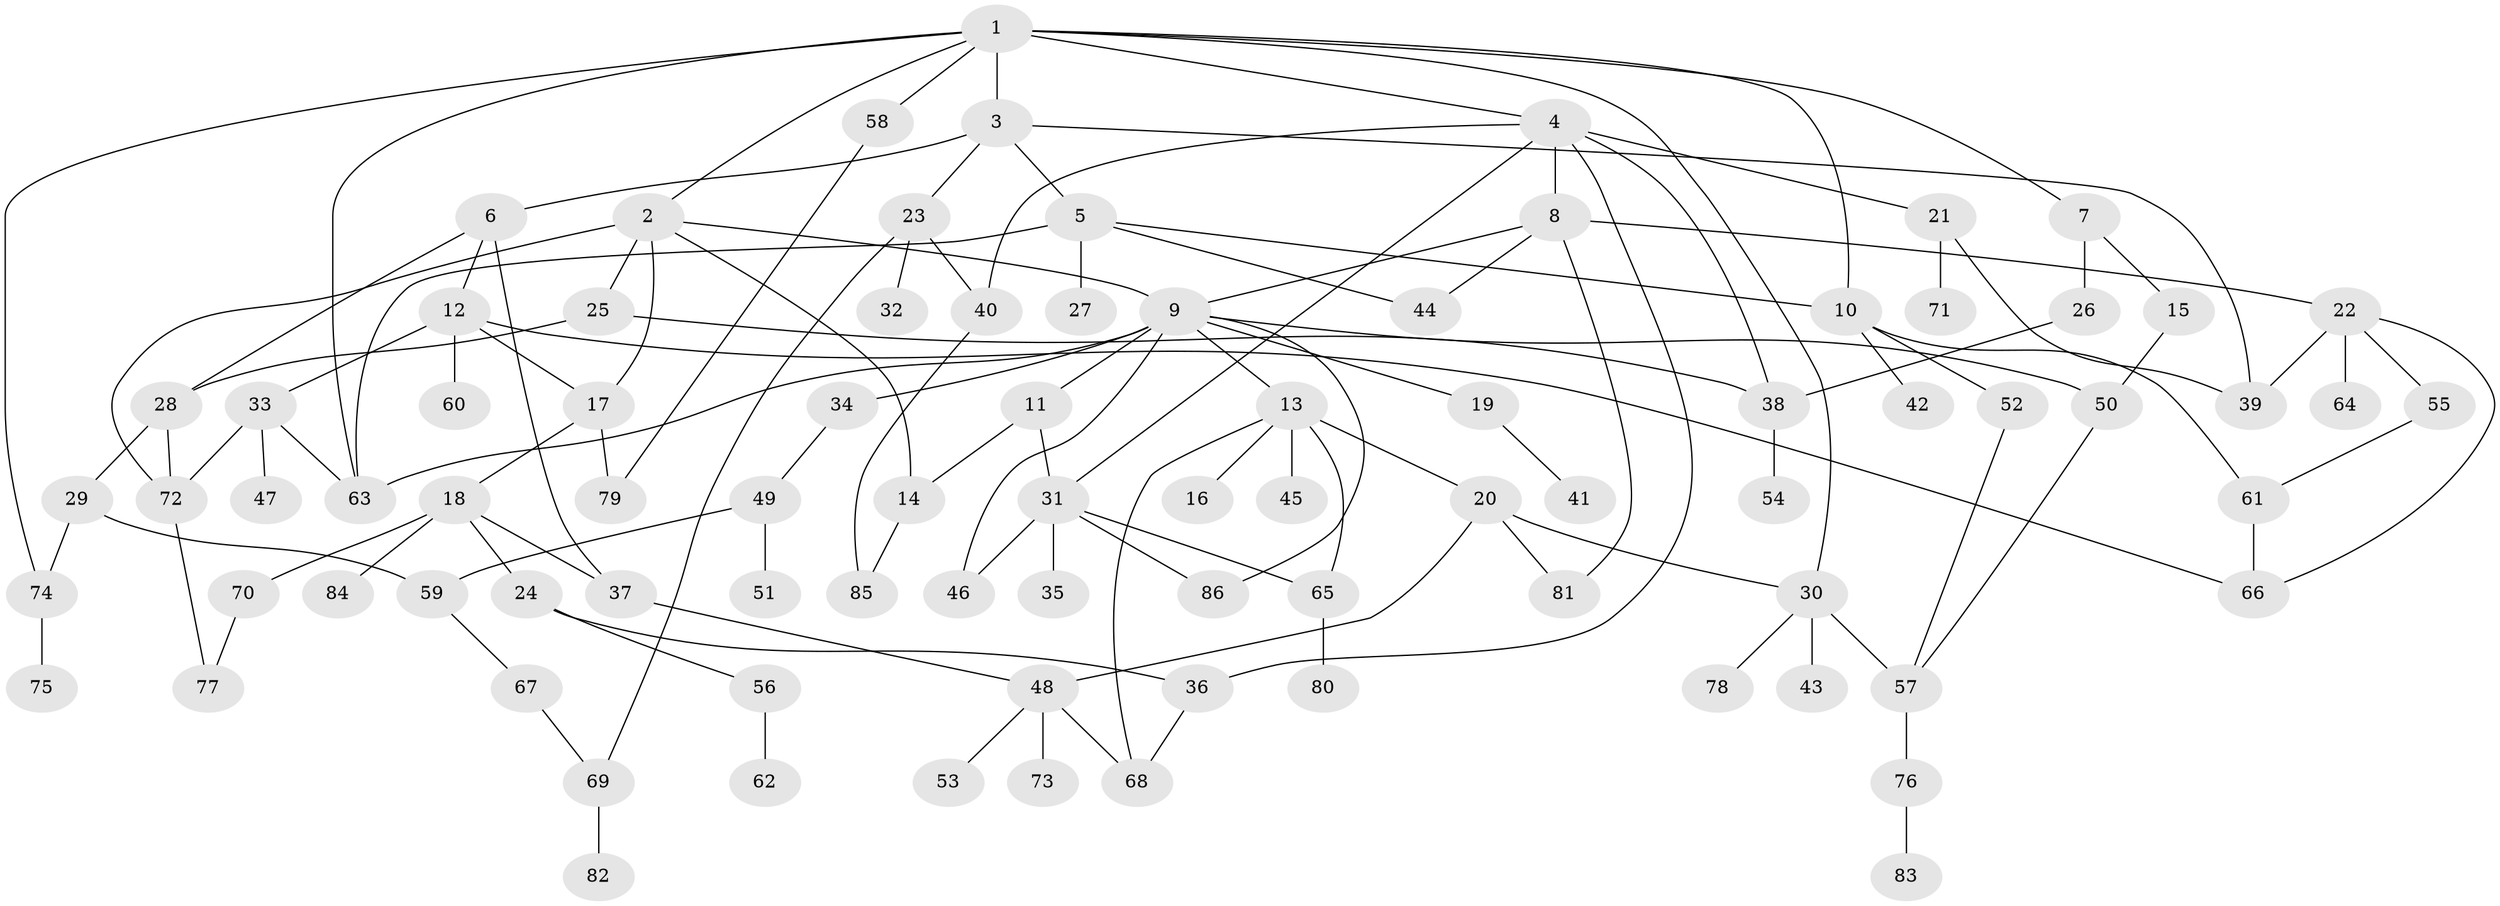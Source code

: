 // coarse degree distribution, {12: 0.018518518518518517, 8: 0.037037037037037035, 6: 0.05555555555555555, 5: 0.09259259259259259, 3: 0.2222222222222222, 13: 0.018518518518518517, 4: 0.1111111111111111, 7: 0.018518518518518517, 1: 0.2777777777777778, 2: 0.14814814814814814}
// Generated by graph-tools (version 1.1) at 2025/41/03/06/25 10:41:28]
// undirected, 86 vertices, 124 edges
graph export_dot {
graph [start="1"]
  node [color=gray90,style=filled];
  1;
  2;
  3;
  4;
  5;
  6;
  7;
  8;
  9;
  10;
  11;
  12;
  13;
  14;
  15;
  16;
  17;
  18;
  19;
  20;
  21;
  22;
  23;
  24;
  25;
  26;
  27;
  28;
  29;
  30;
  31;
  32;
  33;
  34;
  35;
  36;
  37;
  38;
  39;
  40;
  41;
  42;
  43;
  44;
  45;
  46;
  47;
  48;
  49;
  50;
  51;
  52;
  53;
  54;
  55;
  56;
  57;
  58;
  59;
  60;
  61;
  62;
  63;
  64;
  65;
  66;
  67;
  68;
  69;
  70;
  71;
  72;
  73;
  74;
  75;
  76;
  77;
  78;
  79;
  80;
  81;
  82;
  83;
  84;
  85;
  86;
  1 -- 2;
  1 -- 3;
  1 -- 4;
  1 -- 7;
  1 -- 10;
  1 -- 30;
  1 -- 58;
  1 -- 74;
  1 -- 63;
  2 -- 25;
  2 -- 9;
  2 -- 17;
  2 -- 72;
  2 -- 14;
  3 -- 5;
  3 -- 6;
  3 -- 23;
  3 -- 39;
  4 -- 8;
  4 -- 21;
  4 -- 31;
  4 -- 40;
  4 -- 38;
  4 -- 36;
  5 -- 27;
  5 -- 44;
  5 -- 63;
  5 -- 10;
  6 -- 12;
  6 -- 28;
  6 -- 37;
  7 -- 15;
  7 -- 26;
  8 -- 9;
  8 -- 22;
  8 -- 81;
  8 -- 44;
  9 -- 11;
  9 -- 13;
  9 -- 19;
  9 -- 34;
  9 -- 50;
  9 -- 86;
  9 -- 63;
  9 -- 46;
  10 -- 42;
  10 -- 52;
  10 -- 61;
  11 -- 14;
  11 -- 31;
  12 -- 17;
  12 -- 33;
  12 -- 60;
  12 -- 66;
  13 -- 16;
  13 -- 20;
  13 -- 45;
  13 -- 65;
  13 -- 68;
  14 -- 85;
  15 -- 50;
  17 -- 18;
  17 -- 79;
  18 -- 24;
  18 -- 70;
  18 -- 84;
  18 -- 37;
  19 -- 41;
  20 -- 48;
  20 -- 81;
  20 -- 30;
  21 -- 71;
  21 -- 39;
  22 -- 55;
  22 -- 64;
  22 -- 66;
  22 -- 39;
  23 -- 32;
  23 -- 40;
  23 -- 69;
  24 -- 36;
  24 -- 56;
  25 -- 38;
  25 -- 28;
  26 -- 38;
  28 -- 29;
  28 -- 72;
  29 -- 59;
  29 -- 74;
  30 -- 43;
  30 -- 78;
  30 -- 57;
  31 -- 35;
  31 -- 46;
  31 -- 65;
  31 -- 86;
  33 -- 47;
  33 -- 72;
  33 -- 63;
  34 -- 49;
  36 -- 68;
  37 -- 48;
  38 -- 54;
  40 -- 85;
  48 -- 53;
  48 -- 73;
  48 -- 68;
  49 -- 51;
  49 -- 59;
  50 -- 57;
  52 -- 57;
  55 -- 61;
  56 -- 62;
  57 -- 76;
  58 -- 79;
  59 -- 67;
  61 -- 66;
  65 -- 80;
  67 -- 69;
  69 -- 82;
  70 -- 77;
  72 -- 77;
  74 -- 75;
  76 -- 83;
}
